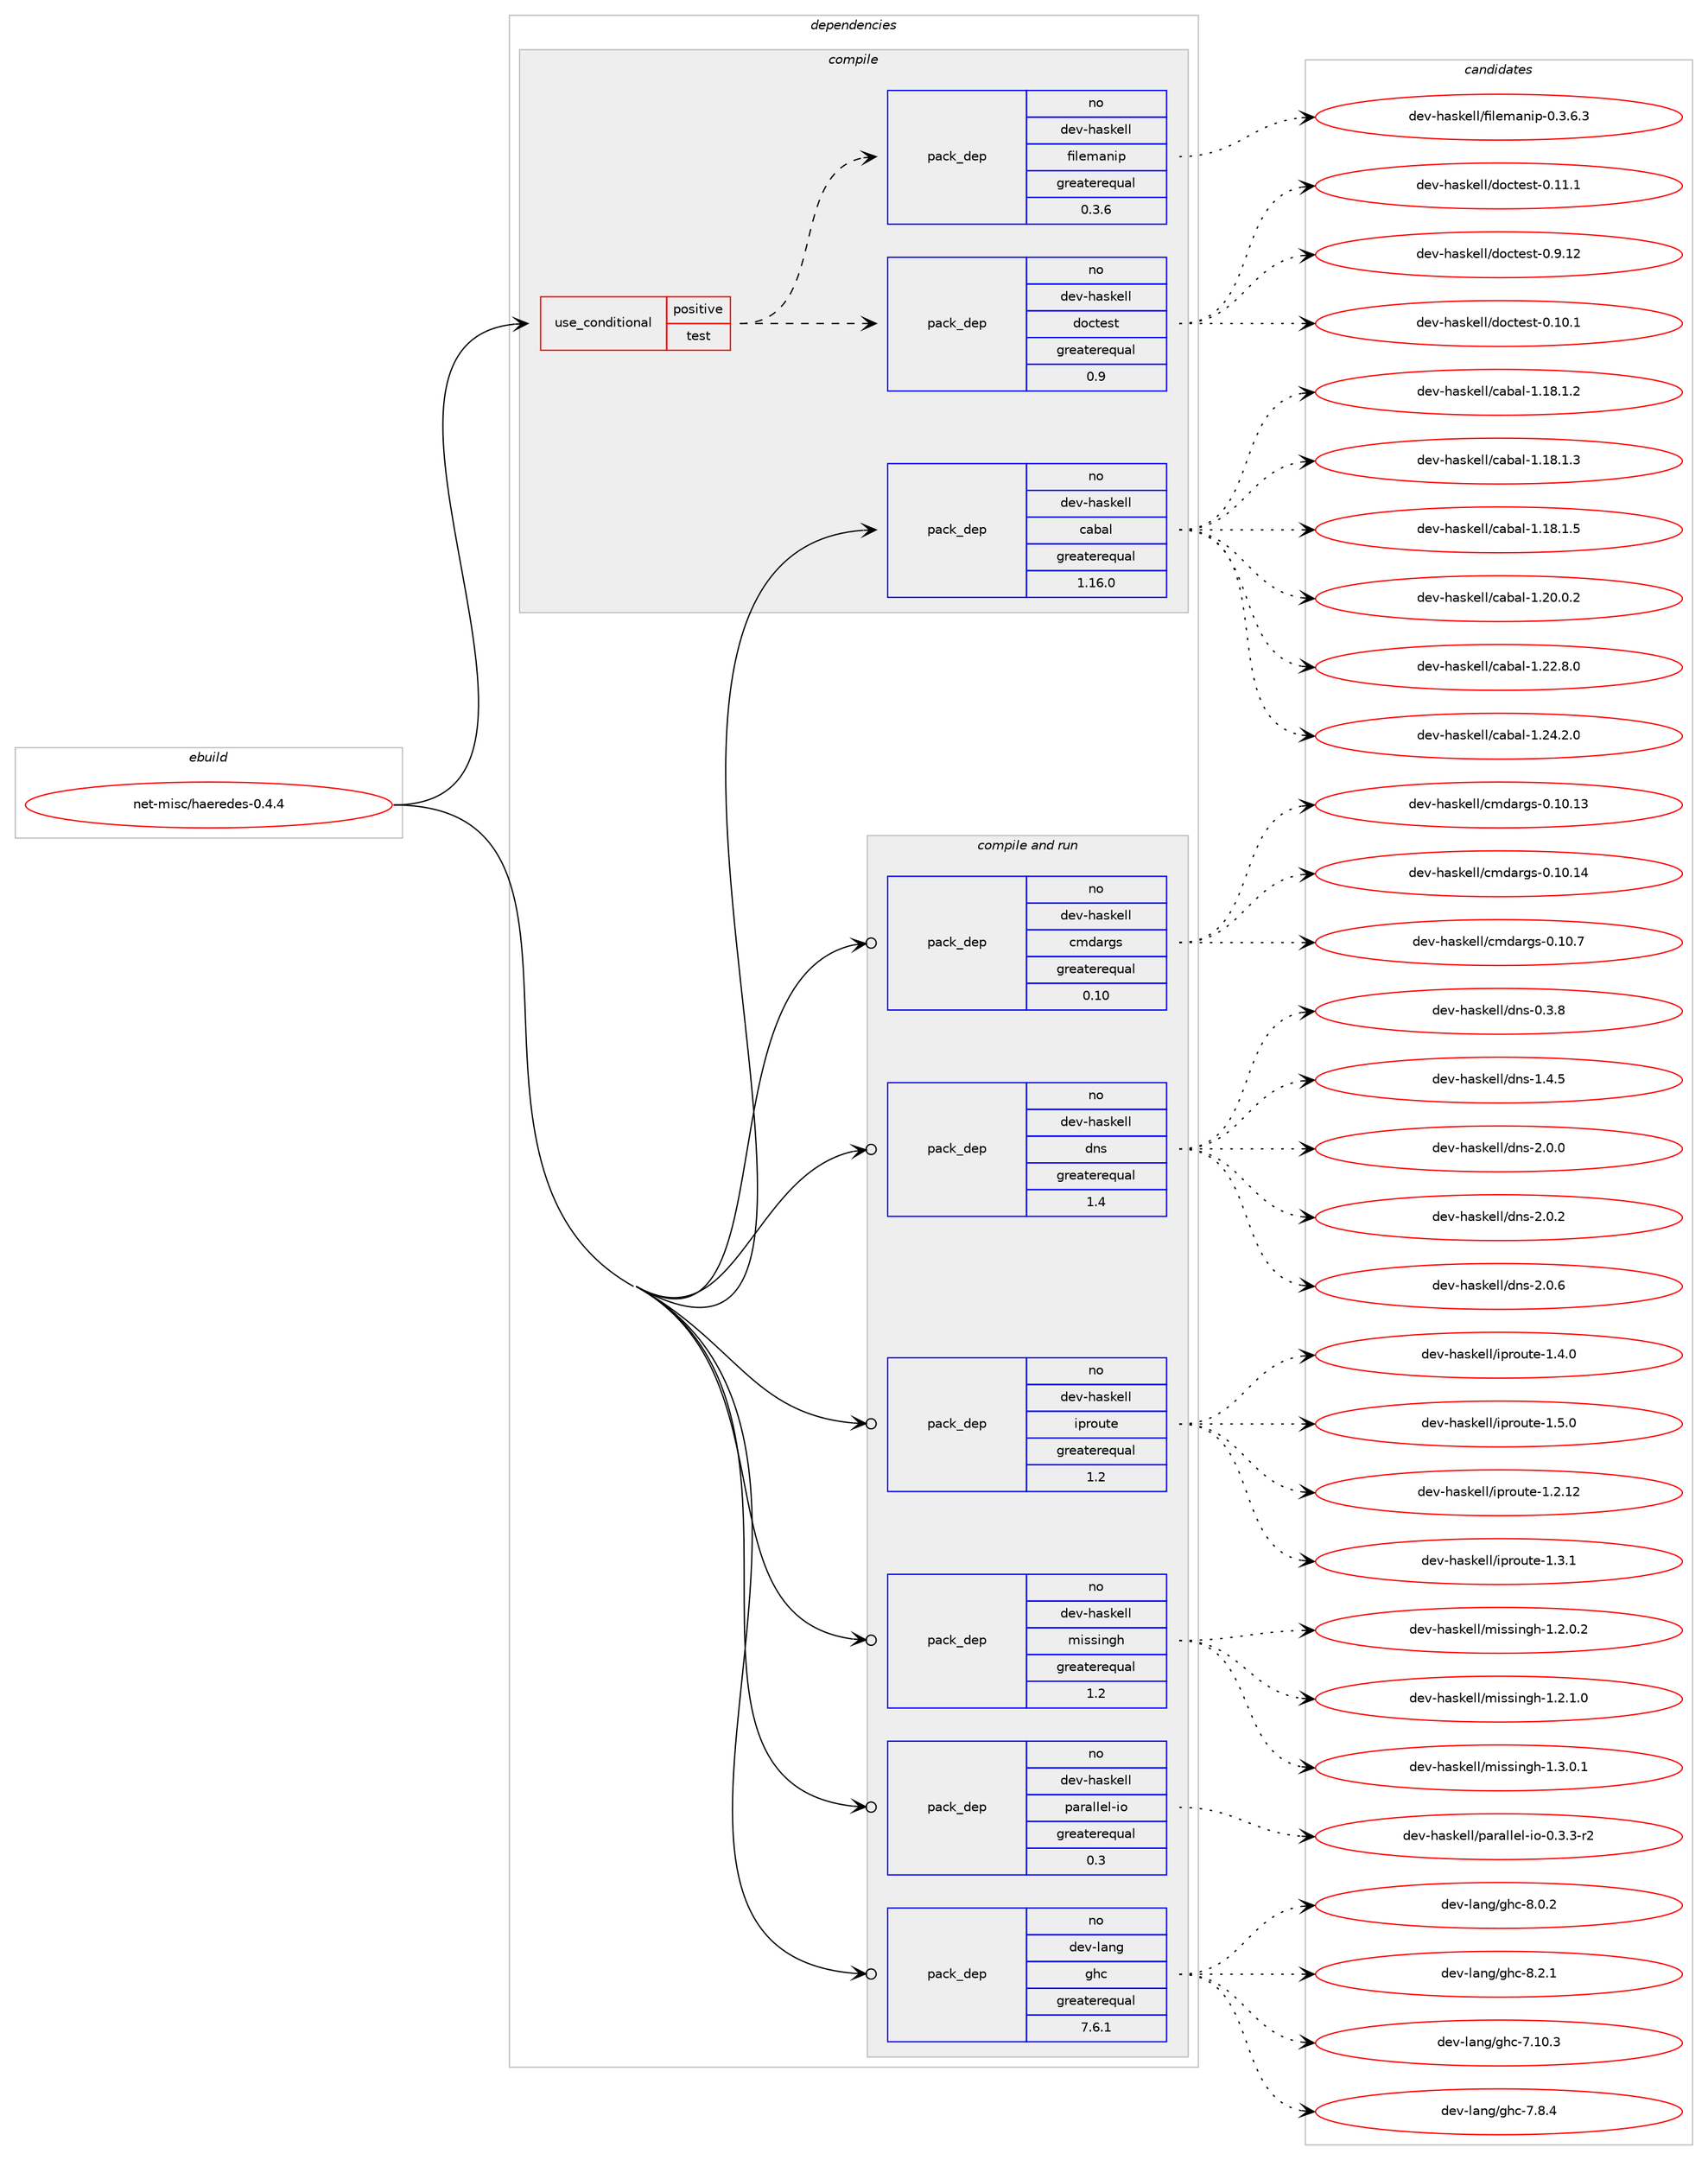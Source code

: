 digraph prolog {

# *************
# Graph options
# *************

newrank=true;
concentrate=true;
compound=true;
graph [rankdir=LR,fontname=Helvetica,fontsize=10,ranksep=1.5];#, ranksep=2.5, nodesep=0.2];
edge  [arrowhead=vee];
node  [fontname=Helvetica,fontsize=10];

# **********
# The ebuild
# **********

subgraph cluster_leftcol {
color=gray;
rank=same;
label=<<i>ebuild</i>>;
id [label="net-misc/haeredes-0.4.4", color=red, width=4, href="../net-misc/haeredes-0.4.4.svg"];
}

# ****************
# The dependencies
# ****************

subgraph cluster_midcol {
color=gray;
label=<<i>dependencies</i>>;
subgraph cluster_compile {
fillcolor="#eeeeee";
style=filled;
label=<<i>compile</i>>;
subgraph cond105529 {
dependency426017 [label=<<TABLE BORDER="0" CELLBORDER="1" CELLSPACING="0" CELLPADDING="4"><TR><TD ROWSPAN="3" CELLPADDING="10">use_conditional</TD></TR><TR><TD>positive</TD></TR><TR><TD>test</TD></TR></TABLE>>, shape=none, color=red];
subgraph pack313291 {
dependency426018 [label=<<TABLE BORDER="0" CELLBORDER="1" CELLSPACING="0" CELLPADDING="4" WIDTH="220"><TR><TD ROWSPAN="6" CELLPADDING="30">pack_dep</TD></TR><TR><TD WIDTH="110">no</TD></TR><TR><TD>dev-haskell</TD></TR><TR><TD>doctest</TD></TR><TR><TD>greaterequal</TD></TR><TR><TD>0.9</TD></TR></TABLE>>, shape=none, color=blue];
}
dependency426017:e -> dependency426018:w [weight=20,style="dashed",arrowhead="vee"];
subgraph pack313292 {
dependency426019 [label=<<TABLE BORDER="0" CELLBORDER="1" CELLSPACING="0" CELLPADDING="4" WIDTH="220"><TR><TD ROWSPAN="6" CELLPADDING="30">pack_dep</TD></TR><TR><TD WIDTH="110">no</TD></TR><TR><TD>dev-haskell</TD></TR><TR><TD>filemanip</TD></TR><TR><TD>greaterequal</TD></TR><TR><TD>0.3.6</TD></TR></TABLE>>, shape=none, color=blue];
}
dependency426017:e -> dependency426019:w [weight=20,style="dashed",arrowhead="vee"];
}
id:e -> dependency426017:w [weight=20,style="solid",arrowhead="vee"];
subgraph pack313293 {
dependency426020 [label=<<TABLE BORDER="0" CELLBORDER="1" CELLSPACING="0" CELLPADDING="4" WIDTH="220"><TR><TD ROWSPAN="6" CELLPADDING="30">pack_dep</TD></TR><TR><TD WIDTH="110">no</TD></TR><TR><TD>dev-haskell</TD></TR><TR><TD>cabal</TD></TR><TR><TD>greaterequal</TD></TR><TR><TD>1.16.0</TD></TR></TABLE>>, shape=none, color=blue];
}
id:e -> dependency426020:w [weight=20,style="solid",arrowhead="vee"];
}
subgraph cluster_compileandrun {
fillcolor="#eeeeee";
style=filled;
label=<<i>compile and run</i>>;
subgraph pack313294 {
dependency426021 [label=<<TABLE BORDER="0" CELLBORDER="1" CELLSPACING="0" CELLPADDING="4" WIDTH="220"><TR><TD ROWSPAN="6" CELLPADDING="30">pack_dep</TD></TR><TR><TD WIDTH="110">no</TD></TR><TR><TD>dev-haskell</TD></TR><TR><TD>cmdargs</TD></TR><TR><TD>greaterequal</TD></TR><TR><TD>0.10</TD></TR></TABLE>>, shape=none, color=blue];
}
id:e -> dependency426021:w [weight=20,style="solid",arrowhead="odotvee"];
subgraph pack313295 {
dependency426022 [label=<<TABLE BORDER="0" CELLBORDER="1" CELLSPACING="0" CELLPADDING="4" WIDTH="220"><TR><TD ROWSPAN="6" CELLPADDING="30">pack_dep</TD></TR><TR><TD WIDTH="110">no</TD></TR><TR><TD>dev-haskell</TD></TR><TR><TD>dns</TD></TR><TR><TD>greaterequal</TD></TR><TR><TD>1.4</TD></TR></TABLE>>, shape=none, color=blue];
}
id:e -> dependency426022:w [weight=20,style="solid",arrowhead="odotvee"];
subgraph pack313296 {
dependency426023 [label=<<TABLE BORDER="0" CELLBORDER="1" CELLSPACING="0" CELLPADDING="4" WIDTH="220"><TR><TD ROWSPAN="6" CELLPADDING="30">pack_dep</TD></TR><TR><TD WIDTH="110">no</TD></TR><TR><TD>dev-haskell</TD></TR><TR><TD>iproute</TD></TR><TR><TD>greaterequal</TD></TR><TR><TD>1.2</TD></TR></TABLE>>, shape=none, color=blue];
}
id:e -> dependency426023:w [weight=20,style="solid",arrowhead="odotvee"];
subgraph pack313297 {
dependency426024 [label=<<TABLE BORDER="0" CELLBORDER="1" CELLSPACING="0" CELLPADDING="4" WIDTH="220"><TR><TD ROWSPAN="6" CELLPADDING="30">pack_dep</TD></TR><TR><TD WIDTH="110">no</TD></TR><TR><TD>dev-haskell</TD></TR><TR><TD>missingh</TD></TR><TR><TD>greaterequal</TD></TR><TR><TD>1.2</TD></TR></TABLE>>, shape=none, color=blue];
}
id:e -> dependency426024:w [weight=20,style="solid",arrowhead="odotvee"];
subgraph pack313298 {
dependency426025 [label=<<TABLE BORDER="0" CELLBORDER="1" CELLSPACING="0" CELLPADDING="4" WIDTH="220"><TR><TD ROWSPAN="6" CELLPADDING="30">pack_dep</TD></TR><TR><TD WIDTH="110">no</TD></TR><TR><TD>dev-haskell</TD></TR><TR><TD>parallel-io</TD></TR><TR><TD>greaterequal</TD></TR><TR><TD>0.3</TD></TR></TABLE>>, shape=none, color=blue];
}
id:e -> dependency426025:w [weight=20,style="solid",arrowhead="odotvee"];
subgraph pack313299 {
dependency426026 [label=<<TABLE BORDER="0" CELLBORDER="1" CELLSPACING="0" CELLPADDING="4" WIDTH="220"><TR><TD ROWSPAN="6" CELLPADDING="30">pack_dep</TD></TR><TR><TD WIDTH="110">no</TD></TR><TR><TD>dev-lang</TD></TR><TR><TD>ghc</TD></TR><TR><TD>greaterequal</TD></TR><TR><TD>7.6.1</TD></TR></TABLE>>, shape=none, color=blue];
}
id:e -> dependency426026:w [weight=20,style="solid",arrowhead="odotvee"];
}
subgraph cluster_run {
fillcolor="#eeeeee";
style=filled;
label=<<i>run</i>>;
}
}

# **************
# The candidates
# **************

subgraph cluster_choices {
rank=same;
color=gray;
label=<<i>candidates</i>>;

subgraph choice313291 {
color=black;
nodesep=1;
choice1001011184510497115107101108108471001119911610111511645484649484649 [label="dev-haskell/doctest-0.10.1", color=red, width=4,href="../dev-haskell/doctest-0.10.1.svg"];
choice1001011184510497115107101108108471001119911610111511645484649494649 [label="dev-haskell/doctest-0.11.1", color=red, width=4,href="../dev-haskell/doctest-0.11.1.svg"];
choice1001011184510497115107101108108471001119911610111511645484657464950 [label="dev-haskell/doctest-0.9.12", color=red, width=4,href="../dev-haskell/doctest-0.9.12.svg"];
dependency426018:e -> choice1001011184510497115107101108108471001119911610111511645484649484649:w [style=dotted,weight="100"];
dependency426018:e -> choice1001011184510497115107101108108471001119911610111511645484649494649:w [style=dotted,weight="100"];
dependency426018:e -> choice1001011184510497115107101108108471001119911610111511645484657464950:w [style=dotted,weight="100"];
}
subgraph choice313292 {
color=black;
nodesep=1;
choice100101118451049711510710110810847102105108101109971101051124548465146544651 [label="dev-haskell/filemanip-0.3.6.3", color=red, width=4,href="../dev-haskell/filemanip-0.3.6.3.svg"];
dependency426019:e -> choice100101118451049711510710110810847102105108101109971101051124548465146544651:w [style=dotted,weight="100"];
}
subgraph choice313293 {
color=black;
nodesep=1;
choice10010111845104971151071011081084799979897108454946495646494650 [label="dev-haskell/cabal-1.18.1.2", color=red, width=4,href="../dev-haskell/cabal-1.18.1.2.svg"];
choice10010111845104971151071011081084799979897108454946495646494651 [label="dev-haskell/cabal-1.18.1.3", color=red, width=4,href="../dev-haskell/cabal-1.18.1.3.svg"];
choice10010111845104971151071011081084799979897108454946495646494653 [label="dev-haskell/cabal-1.18.1.5", color=red, width=4,href="../dev-haskell/cabal-1.18.1.5.svg"];
choice10010111845104971151071011081084799979897108454946504846484650 [label="dev-haskell/cabal-1.20.0.2", color=red, width=4,href="../dev-haskell/cabal-1.20.0.2.svg"];
choice10010111845104971151071011081084799979897108454946505046564648 [label="dev-haskell/cabal-1.22.8.0", color=red, width=4,href="../dev-haskell/cabal-1.22.8.0.svg"];
choice10010111845104971151071011081084799979897108454946505246504648 [label="dev-haskell/cabal-1.24.2.0", color=red, width=4,href="../dev-haskell/cabal-1.24.2.0.svg"];
dependency426020:e -> choice10010111845104971151071011081084799979897108454946495646494650:w [style=dotted,weight="100"];
dependency426020:e -> choice10010111845104971151071011081084799979897108454946495646494651:w [style=dotted,weight="100"];
dependency426020:e -> choice10010111845104971151071011081084799979897108454946495646494653:w [style=dotted,weight="100"];
dependency426020:e -> choice10010111845104971151071011081084799979897108454946504846484650:w [style=dotted,weight="100"];
dependency426020:e -> choice10010111845104971151071011081084799979897108454946505046564648:w [style=dotted,weight="100"];
dependency426020:e -> choice10010111845104971151071011081084799979897108454946505246504648:w [style=dotted,weight="100"];
}
subgraph choice313294 {
color=black;
nodesep=1;
choice10010111845104971151071011081084799109100971141031154548464948464951 [label="dev-haskell/cmdargs-0.10.13", color=red, width=4,href="../dev-haskell/cmdargs-0.10.13.svg"];
choice10010111845104971151071011081084799109100971141031154548464948464952 [label="dev-haskell/cmdargs-0.10.14", color=red, width=4,href="../dev-haskell/cmdargs-0.10.14.svg"];
choice100101118451049711510710110810847991091009711410311545484649484655 [label="dev-haskell/cmdargs-0.10.7", color=red, width=4,href="../dev-haskell/cmdargs-0.10.7.svg"];
dependency426021:e -> choice10010111845104971151071011081084799109100971141031154548464948464951:w [style=dotted,weight="100"];
dependency426021:e -> choice10010111845104971151071011081084799109100971141031154548464948464952:w [style=dotted,weight="100"];
dependency426021:e -> choice100101118451049711510710110810847991091009711410311545484649484655:w [style=dotted,weight="100"];
}
subgraph choice313295 {
color=black;
nodesep=1;
choice100101118451049711510710110810847100110115454846514656 [label="dev-haskell/dns-0.3.8", color=red, width=4,href="../dev-haskell/dns-0.3.8.svg"];
choice100101118451049711510710110810847100110115454946524653 [label="dev-haskell/dns-1.4.5", color=red, width=4,href="../dev-haskell/dns-1.4.5.svg"];
choice100101118451049711510710110810847100110115455046484648 [label="dev-haskell/dns-2.0.0", color=red, width=4,href="../dev-haskell/dns-2.0.0.svg"];
choice100101118451049711510710110810847100110115455046484650 [label="dev-haskell/dns-2.0.2", color=red, width=4,href="../dev-haskell/dns-2.0.2.svg"];
choice100101118451049711510710110810847100110115455046484654 [label="dev-haskell/dns-2.0.6", color=red, width=4,href="../dev-haskell/dns-2.0.6.svg"];
dependency426022:e -> choice100101118451049711510710110810847100110115454846514656:w [style=dotted,weight="100"];
dependency426022:e -> choice100101118451049711510710110810847100110115454946524653:w [style=dotted,weight="100"];
dependency426022:e -> choice100101118451049711510710110810847100110115455046484648:w [style=dotted,weight="100"];
dependency426022:e -> choice100101118451049711510710110810847100110115455046484650:w [style=dotted,weight="100"];
dependency426022:e -> choice100101118451049711510710110810847100110115455046484654:w [style=dotted,weight="100"];
}
subgraph choice313296 {
color=black;
nodesep=1;
choice10010111845104971151071011081084710511211411111711610145494650464950 [label="dev-haskell/iproute-1.2.12", color=red, width=4,href="../dev-haskell/iproute-1.2.12.svg"];
choice100101118451049711510710110810847105112114111117116101454946514649 [label="dev-haskell/iproute-1.3.1", color=red, width=4,href="../dev-haskell/iproute-1.3.1.svg"];
choice100101118451049711510710110810847105112114111117116101454946524648 [label="dev-haskell/iproute-1.4.0", color=red, width=4,href="../dev-haskell/iproute-1.4.0.svg"];
choice100101118451049711510710110810847105112114111117116101454946534648 [label="dev-haskell/iproute-1.5.0", color=red, width=4,href="../dev-haskell/iproute-1.5.0.svg"];
dependency426023:e -> choice10010111845104971151071011081084710511211411111711610145494650464950:w [style=dotted,weight="100"];
dependency426023:e -> choice100101118451049711510710110810847105112114111117116101454946514649:w [style=dotted,weight="100"];
dependency426023:e -> choice100101118451049711510710110810847105112114111117116101454946524648:w [style=dotted,weight="100"];
dependency426023:e -> choice100101118451049711510710110810847105112114111117116101454946534648:w [style=dotted,weight="100"];
}
subgraph choice313297 {
color=black;
nodesep=1;
choice1001011184510497115107101108108471091051151151051101031044549465046484650 [label="dev-haskell/missingh-1.2.0.2", color=red, width=4,href="../dev-haskell/missingh-1.2.0.2.svg"];
choice1001011184510497115107101108108471091051151151051101031044549465046494648 [label="dev-haskell/missingh-1.2.1.0", color=red, width=4,href="../dev-haskell/missingh-1.2.1.0.svg"];
choice1001011184510497115107101108108471091051151151051101031044549465146484649 [label="dev-haskell/missingh-1.3.0.1", color=red, width=4,href="../dev-haskell/missingh-1.3.0.1.svg"];
dependency426024:e -> choice1001011184510497115107101108108471091051151151051101031044549465046484650:w [style=dotted,weight="100"];
dependency426024:e -> choice1001011184510497115107101108108471091051151151051101031044549465046494648:w [style=dotted,weight="100"];
dependency426024:e -> choice1001011184510497115107101108108471091051151151051101031044549465146484649:w [style=dotted,weight="100"];
}
subgraph choice313298 {
color=black;
nodesep=1;
choice1001011184510497115107101108108471129711497108108101108451051114548465146514511450 [label="dev-haskell/parallel-io-0.3.3-r2", color=red, width=4,href="../dev-haskell/parallel-io-0.3.3-r2.svg"];
dependency426025:e -> choice1001011184510497115107101108108471129711497108108101108451051114548465146514511450:w [style=dotted,weight="100"];
}
subgraph choice313299 {
color=black;
nodesep=1;
choice1001011184510897110103471031049945554649484651 [label="dev-lang/ghc-7.10.3", color=red, width=4,href="../dev-lang/ghc-7.10.3.svg"];
choice10010111845108971101034710310499455546564652 [label="dev-lang/ghc-7.8.4", color=red, width=4,href="../dev-lang/ghc-7.8.4.svg"];
choice10010111845108971101034710310499455646484650 [label="dev-lang/ghc-8.0.2", color=red, width=4,href="../dev-lang/ghc-8.0.2.svg"];
choice10010111845108971101034710310499455646504649 [label="dev-lang/ghc-8.2.1", color=red, width=4,href="../dev-lang/ghc-8.2.1.svg"];
dependency426026:e -> choice1001011184510897110103471031049945554649484651:w [style=dotted,weight="100"];
dependency426026:e -> choice10010111845108971101034710310499455546564652:w [style=dotted,weight="100"];
dependency426026:e -> choice10010111845108971101034710310499455646484650:w [style=dotted,weight="100"];
dependency426026:e -> choice10010111845108971101034710310499455646504649:w [style=dotted,weight="100"];
}
}

}
